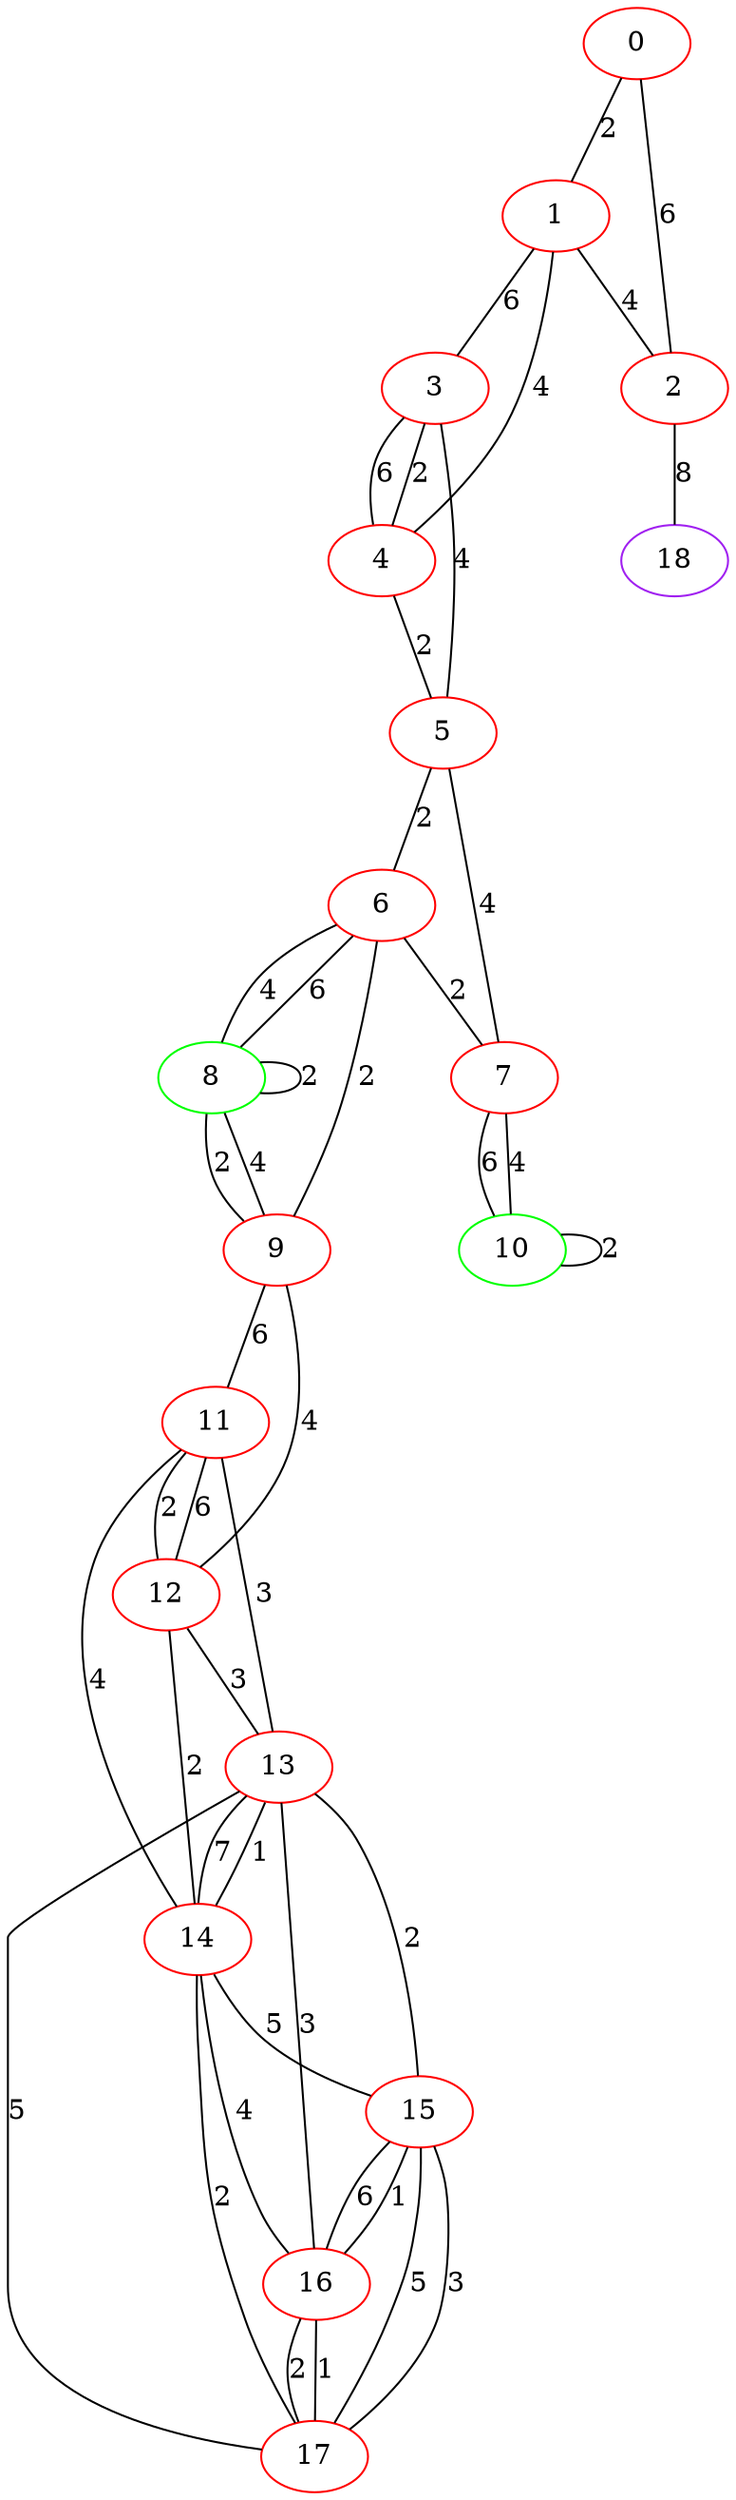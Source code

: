graph "" {
0 [color=red, weight=1];
1 [color=red, weight=1];
2 [color=red, weight=1];
3 [color=red, weight=1];
4 [color=red, weight=1];
5 [color=red, weight=1];
6 [color=red, weight=1];
7 [color=red, weight=1];
8 [color=green, weight=2];
9 [color=red, weight=1];
10 [color=green, weight=2];
11 [color=red, weight=1];
12 [color=red, weight=1];
13 [color=red, weight=1];
14 [color=red, weight=1];
15 [color=red, weight=1];
16 [color=red, weight=1];
17 [color=red, weight=1];
18 [color=purple, weight=4];
0 -- 1  [key=0, label=2];
0 -- 2  [key=0, label=6];
1 -- 2  [key=0, label=4];
1 -- 3  [key=0, label=6];
1 -- 4  [key=0, label=4];
2 -- 18  [key=0, label=8];
3 -- 4  [key=0, label=6];
3 -- 4  [key=1, label=2];
3 -- 5  [key=0, label=4];
4 -- 5  [key=0, label=2];
5 -- 6  [key=0, label=2];
5 -- 7  [key=0, label=4];
6 -- 8  [key=0, label=6];
6 -- 8  [key=1, label=4];
6 -- 9  [key=0, label=2];
6 -- 7  [key=0, label=2];
7 -- 10  [key=0, label=4];
7 -- 10  [key=1, label=6];
8 -- 8  [key=0, label=2];
8 -- 9  [key=0, label=4];
8 -- 9  [key=1, label=2];
9 -- 11  [key=0, label=6];
9 -- 12  [key=0, label=4];
10 -- 10  [key=0, label=2];
11 -- 12  [key=0, label=2];
11 -- 12  [key=1, label=6];
11 -- 13  [key=0, label=3];
11 -- 14  [key=0, label=4];
12 -- 13  [key=0, label=3];
12 -- 14  [key=0, label=2];
13 -- 14  [key=0, label=1];
13 -- 14  [key=1, label=7];
13 -- 15  [key=0, label=2];
13 -- 16  [key=0, label=3];
13 -- 17  [key=0, label=5];
14 -- 15  [key=0, label=5];
14 -- 16  [key=0, label=4];
14 -- 17  [key=0, label=2];
15 -- 16  [key=0, label=6];
15 -- 16  [key=1, label=1];
15 -- 17  [key=0, label=5];
15 -- 17  [key=1, label=3];
16 -- 17  [key=0, label=1];
16 -- 17  [key=1, label=2];
}
